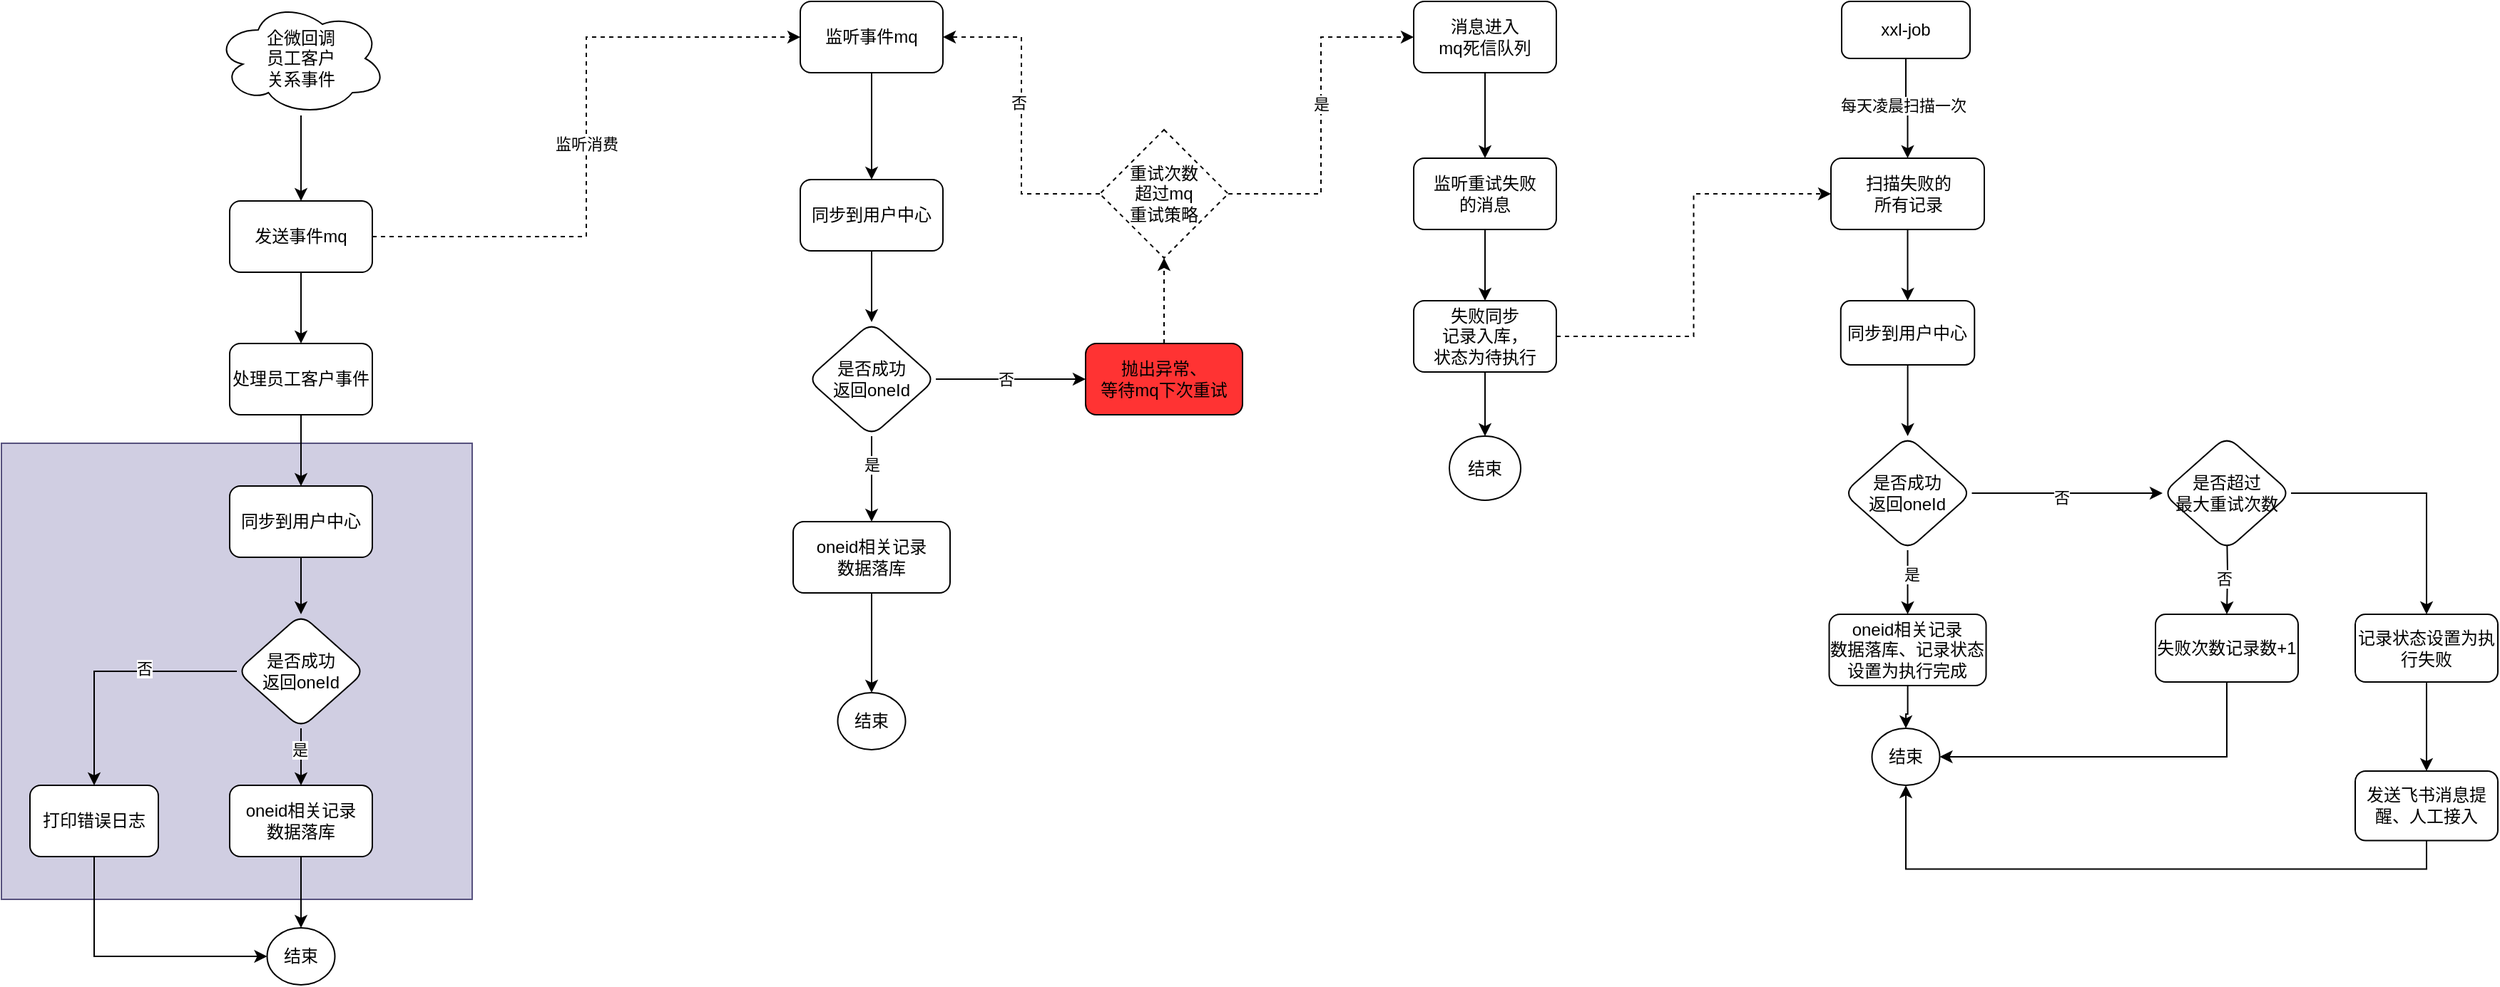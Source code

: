 <mxfile version="21.5.2" type="github">
  <diagram name="第 1 页" id="4JoTaoSx7be4t_oKLLkg">
    <mxGraphModel dx="1468" dy="2117" grid="1" gridSize="10" guides="1" tooltips="1" connect="1" arrows="1" fold="1" page="1" pageScale="1" pageWidth="827" pageHeight="1169" math="0" shadow="0">
      <root>
        <mxCell id="0" />
        <mxCell id="1" parent="0" />
        <mxCell id="UK_X4ILq6T3edC79J_2B-37" value="" style="rounded=0;whiteSpace=wrap;html=1;fillColor=#d0cee2;strokeColor=#56517e;" vertex="1" parent="1">
          <mxGeometry x="20" y="200" width="330" height="320" as="geometry" />
        </mxCell>
        <mxCell id="UK_X4ILq6T3edC79J_2B-8" style="edgeStyle=orthogonalEdgeStyle;rounded=0;orthogonalLoop=1;jettySize=auto;html=1;entryX=0.5;entryY=0;entryDx=0;entryDy=0;" edge="1" parent="1" source="UK_X4ILq6T3edC79J_2B-5" target="UK_X4ILq6T3edC79J_2B-9">
          <mxGeometry relative="1" as="geometry">
            <mxPoint x="230" y="320" as="targetPoint" />
          </mxGeometry>
        </mxCell>
        <mxCell id="UK_X4ILq6T3edC79J_2B-5" value="处理员工客户事件" style="rounded=1;whiteSpace=wrap;html=1;" vertex="1" parent="1">
          <mxGeometry x="180" y="130" width="100" height="50" as="geometry" />
        </mxCell>
        <mxCell id="UK_X4ILq6T3edC79J_2B-25" style="edgeStyle=orthogonalEdgeStyle;rounded=0;orthogonalLoop=1;jettySize=auto;html=1;entryX=0.5;entryY=0;entryDx=0;entryDy=0;" edge="1" parent="1" source="UK_X4ILq6T3edC79J_2B-6" target="UK_X4ILq6T3edC79J_2B-26">
          <mxGeometry relative="1" as="geometry">
            <mxPoint x="220" y="40" as="targetPoint" />
          </mxGeometry>
        </mxCell>
        <mxCell id="UK_X4ILq6T3edC79J_2B-6" value="企微回调&lt;br&gt;员工客户&lt;br&gt;关系事件" style="ellipse;shape=cloud;whiteSpace=wrap;html=1;" vertex="1" parent="1">
          <mxGeometry x="170" y="-110" width="120" height="80" as="geometry" />
        </mxCell>
        <mxCell id="UK_X4ILq6T3edC79J_2B-14" value="" style="edgeStyle=orthogonalEdgeStyle;rounded=0;orthogonalLoop=1;jettySize=auto;html=1;" edge="1" parent="1" source="UK_X4ILq6T3edC79J_2B-9" target="UK_X4ILq6T3edC79J_2B-13">
          <mxGeometry relative="1" as="geometry" />
        </mxCell>
        <mxCell id="UK_X4ILq6T3edC79J_2B-9" value="同步到用户中心" style="rounded=1;whiteSpace=wrap;html=1;" vertex="1" parent="1">
          <mxGeometry x="180" y="230" width="100" height="50" as="geometry" />
        </mxCell>
        <mxCell id="UK_X4ILq6T3edC79J_2B-16" value="" style="edgeStyle=orthogonalEdgeStyle;rounded=0;orthogonalLoop=1;jettySize=auto;html=1;" edge="1" parent="1" source="UK_X4ILq6T3edC79J_2B-13" target="UK_X4ILq6T3edC79J_2B-15">
          <mxGeometry relative="1" as="geometry" />
        </mxCell>
        <mxCell id="UK_X4ILq6T3edC79J_2B-17" value="是" style="edgeLabel;html=1;align=center;verticalAlign=middle;resizable=0;points=[];" vertex="1" connectable="0" parent="UK_X4ILq6T3edC79J_2B-16">
          <mxGeometry x="-0.28" y="-1" relative="1" as="geometry">
            <mxPoint as="offset" />
          </mxGeometry>
        </mxCell>
        <mxCell id="UK_X4ILq6T3edC79J_2B-19" value="" style="edgeStyle=orthogonalEdgeStyle;rounded=0;orthogonalLoop=1;jettySize=auto;html=1;" edge="1" parent="1" source="UK_X4ILq6T3edC79J_2B-13" target="UK_X4ILq6T3edC79J_2B-18">
          <mxGeometry relative="1" as="geometry" />
        </mxCell>
        <mxCell id="UK_X4ILq6T3edC79J_2B-23" value="否" style="edgeLabel;html=1;align=center;verticalAlign=middle;resizable=0;points=[];" vertex="1" connectable="0" parent="UK_X4ILq6T3edC79J_2B-19">
          <mxGeometry x="-0.273" y="-2" relative="1" as="geometry">
            <mxPoint as="offset" />
          </mxGeometry>
        </mxCell>
        <mxCell id="UK_X4ILq6T3edC79J_2B-13" value="是否成功&lt;br&gt;返回oneId" style="rhombus;whiteSpace=wrap;html=1;rounded=1;" vertex="1" parent="1">
          <mxGeometry x="185" y="320" width="90" height="80" as="geometry" />
        </mxCell>
        <mxCell id="UK_X4ILq6T3edC79J_2B-21" value="" style="edgeStyle=orthogonalEdgeStyle;rounded=0;orthogonalLoop=1;jettySize=auto;html=1;" edge="1" parent="1" source="UK_X4ILq6T3edC79J_2B-15" target="UK_X4ILq6T3edC79J_2B-20">
          <mxGeometry relative="1" as="geometry" />
        </mxCell>
        <mxCell id="UK_X4ILq6T3edC79J_2B-15" value="oneid相关记录&lt;br&gt;数据落库" style="whiteSpace=wrap;html=1;rounded=1;" vertex="1" parent="1">
          <mxGeometry x="180" y="440" width="100" height="50" as="geometry" />
        </mxCell>
        <mxCell id="UK_X4ILq6T3edC79J_2B-22" style="edgeStyle=orthogonalEdgeStyle;rounded=0;orthogonalLoop=1;jettySize=auto;html=1;entryX=0;entryY=0.5;entryDx=0;entryDy=0;exitX=0.5;exitY=1;exitDx=0;exitDy=0;" edge="1" parent="1" source="UK_X4ILq6T3edC79J_2B-18" target="UK_X4ILq6T3edC79J_2B-20">
          <mxGeometry relative="1" as="geometry" />
        </mxCell>
        <mxCell id="UK_X4ILq6T3edC79J_2B-18" value="打印错误日志" style="whiteSpace=wrap;html=1;rounded=1;" vertex="1" parent="1">
          <mxGeometry x="40" y="440" width="90" height="50" as="geometry" />
        </mxCell>
        <mxCell id="UK_X4ILq6T3edC79J_2B-20" value="结束" style="ellipse;whiteSpace=wrap;html=1;rounded=1;" vertex="1" parent="1">
          <mxGeometry x="206.25" y="540" width="47.5" height="40" as="geometry" />
        </mxCell>
        <mxCell id="UK_X4ILq6T3edC79J_2B-27" style="edgeStyle=orthogonalEdgeStyle;rounded=0;orthogonalLoop=1;jettySize=auto;html=1;entryX=0.5;entryY=0;entryDx=0;entryDy=0;" edge="1" parent="1" source="UK_X4ILq6T3edC79J_2B-26" target="UK_X4ILq6T3edC79J_2B-5">
          <mxGeometry relative="1" as="geometry" />
        </mxCell>
        <mxCell id="UK_X4ILq6T3edC79J_2B-34" style="edgeStyle=orthogonalEdgeStyle;rounded=0;orthogonalLoop=1;jettySize=auto;html=1;entryX=0;entryY=0.5;entryDx=0;entryDy=0;dashed=1;" edge="1" parent="1" source="UK_X4ILq6T3edC79J_2B-26" target="UK_X4ILq6T3edC79J_2B-32">
          <mxGeometry relative="1" as="geometry" />
        </mxCell>
        <mxCell id="UK_X4ILq6T3edC79J_2B-35" value="监听消费" style="edgeLabel;html=1;align=center;verticalAlign=middle;resizable=0;points=[];" vertex="1" connectable="0" parent="UK_X4ILq6T3edC79J_2B-34">
          <mxGeometry x="-0.021" relative="1" as="geometry">
            <mxPoint as="offset" />
          </mxGeometry>
        </mxCell>
        <mxCell id="UK_X4ILq6T3edC79J_2B-26" value="发送事件mq" style="rounded=1;whiteSpace=wrap;html=1;" vertex="1" parent="1">
          <mxGeometry x="180" y="30" width="100" height="50" as="geometry" />
        </mxCell>
        <mxCell id="UK_X4ILq6T3edC79J_2B-38" style="edgeStyle=orthogonalEdgeStyle;rounded=0;orthogonalLoop=1;jettySize=auto;html=1;" edge="1" parent="1" source="UK_X4ILq6T3edC79J_2B-32" target="UK_X4ILq6T3edC79J_2B-39">
          <mxGeometry relative="1" as="geometry">
            <mxPoint x="630" y="65" as="targetPoint" />
          </mxGeometry>
        </mxCell>
        <mxCell id="UK_X4ILq6T3edC79J_2B-32" value="监听事件mq" style="rounded=1;whiteSpace=wrap;html=1;" vertex="1" parent="1">
          <mxGeometry x="580" y="-110" width="100" height="50" as="geometry" />
        </mxCell>
        <mxCell id="UK_X4ILq6T3edC79J_2B-41" value="" style="edgeStyle=orthogonalEdgeStyle;rounded=0;orthogonalLoop=1;jettySize=auto;html=1;entryX=0.5;entryY=0;entryDx=0;entryDy=0;" edge="1" parent="1" source="UK_X4ILq6T3edC79J_2B-39" target="UK_X4ILq6T3edC79J_2B-42">
          <mxGeometry relative="1" as="geometry">
            <mxPoint x="630" y="140" as="targetPoint" />
          </mxGeometry>
        </mxCell>
        <mxCell id="UK_X4ILq6T3edC79J_2B-39" value="同步到用户中心" style="rounded=1;whiteSpace=wrap;html=1;" vertex="1" parent="1">
          <mxGeometry x="580" y="15" width="100" height="50" as="geometry" />
        </mxCell>
        <mxCell id="UK_X4ILq6T3edC79J_2B-45" value="" style="edgeStyle=orthogonalEdgeStyle;rounded=0;orthogonalLoop=1;jettySize=auto;html=1;" edge="1" parent="1" source="UK_X4ILq6T3edC79J_2B-42" target="UK_X4ILq6T3edC79J_2B-44">
          <mxGeometry relative="1" as="geometry" />
        </mxCell>
        <mxCell id="UK_X4ILq6T3edC79J_2B-46" value="是" style="edgeLabel;html=1;align=center;verticalAlign=middle;resizable=0;points=[];" vertex="1" connectable="0" parent="UK_X4ILq6T3edC79J_2B-45">
          <mxGeometry x="-0.343" relative="1" as="geometry">
            <mxPoint as="offset" />
          </mxGeometry>
        </mxCell>
        <mxCell id="UK_X4ILq6T3edC79J_2B-56" style="edgeStyle=orthogonalEdgeStyle;rounded=0;orthogonalLoop=1;jettySize=auto;html=1;" edge="1" parent="1" source="UK_X4ILq6T3edC79J_2B-42" target="UK_X4ILq6T3edC79J_2B-48">
          <mxGeometry relative="1" as="geometry" />
        </mxCell>
        <mxCell id="UK_X4ILq6T3edC79J_2B-57" value="否" style="edgeLabel;html=1;align=center;verticalAlign=middle;resizable=0;points=[];" vertex="1" connectable="0" parent="UK_X4ILq6T3edC79J_2B-56">
          <mxGeometry x="-0.067" relative="1" as="geometry">
            <mxPoint as="offset" />
          </mxGeometry>
        </mxCell>
        <mxCell id="UK_X4ILq6T3edC79J_2B-42" value="是否成功&lt;br&gt;返回oneId" style="rhombus;whiteSpace=wrap;html=1;rounded=1;" vertex="1" parent="1">
          <mxGeometry x="585" y="115" width="90" height="80" as="geometry" />
        </mxCell>
        <mxCell id="UK_X4ILq6T3edC79J_2B-50" style="edgeStyle=orthogonalEdgeStyle;rounded=0;orthogonalLoop=1;jettySize=auto;html=1;" edge="1" parent="1" source="UK_X4ILq6T3edC79J_2B-44" target="UK_X4ILq6T3edC79J_2B-49">
          <mxGeometry relative="1" as="geometry" />
        </mxCell>
        <mxCell id="UK_X4ILq6T3edC79J_2B-44" value="oneid相关记录&lt;br&gt;数据落库" style="whiteSpace=wrap;html=1;rounded=1;" vertex="1" parent="1">
          <mxGeometry x="575" y="255" width="110" height="50" as="geometry" />
        </mxCell>
        <mxCell id="UK_X4ILq6T3edC79J_2B-61" style="edgeStyle=orthogonalEdgeStyle;rounded=0;orthogonalLoop=1;jettySize=auto;html=1;entryX=0.5;entryY=1;entryDx=0;entryDy=0;dashed=1;" edge="1" parent="1" source="UK_X4ILq6T3edC79J_2B-48" target="UK_X4ILq6T3edC79J_2B-63">
          <mxGeometry relative="1" as="geometry">
            <mxPoint x="805" y="60" as="targetPoint" />
          </mxGeometry>
        </mxCell>
        <mxCell id="UK_X4ILq6T3edC79J_2B-48" value="抛出异常、&lt;br&gt;等待mq下次重试" style="whiteSpace=wrap;html=1;rounded=1;fillColor=#FF3333;" vertex="1" parent="1">
          <mxGeometry x="780" y="130" width="110" height="50" as="geometry" />
        </mxCell>
        <mxCell id="UK_X4ILq6T3edC79J_2B-49" value="结束" style="ellipse;whiteSpace=wrap;html=1;rounded=1;" vertex="1" parent="1">
          <mxGeometry x="606.25" y="375" width="47.5" height="40" as="geometry" />
        </mxCell>
        <mxCell id="UK_X4ILq6T3edC79J_2B-65" style="edgeStyle=orthogonalEdgeStyle;rounded=0;orthogonalLoop=1;jettySize=auto;html=1;entryX=1;entryY=0.5;entryDx=0;entryDy=0;dashed=1;" edge="1" parent="1" source="UK_X4ILq6T3edC79J_2B-63" target="UK_X4ILq6T3edC79J_2B-32">
          <mxGeometry relative="1" as="geometry" />
        </mxCell>
        <mxCell id="UK_X4ILq6T3edC79J_2B-66" value="否" style="edgeLabel;html=1;align=center;verticalAlign=middle;resizable=0;points=[];" vertex="1" connectable="0" parent="UK_X4ILq6T3edC79J_2B-65">
          <mxGeometry x="0.084" y="2" relative="1" as="geometry">
            <mxPoint as="offset" />
          </mxGeometry>
        </mxCell>
        <mxCell id="UK_X4ILq6T3edC79J_2B-67" style="edgeStyle=orthogonalEdgeStyle;rounded=0;orthogonalLoop=1;jettySize=auto;html=1;entryX=0;entryY=0.5;entryDx=0;entryDy=0;dashed=1;" edge="1" parent="1" source="UK_X4ILq6T3edC79J_2B-63" target="UK_X4ILq6T3edC79J_2B-68">
          <mxGeometry relative="1" as="geometry">
            <mxPoint x="930" y="-100" as="targetPoint" />
          </mxGeometry>
        </mxCell>
        <mxCell id="UK_X4ILq6T3edC79J_2B-69" value="是" style="edgeLabel;html=1;align=center;verticalAlign=middle;resizable=0;points=[];" vertex="1" connectable="0" parent="UK_X4ILq6T3edC79J_2B-67">
          <mxGeometry x="0.067" relative="1" as="geometry">
            <mxPoint as="offset" />
          </mxGeometry>
        </mxCell>
        <mxCell id="UK_X4ILq6T3edC79J_2B-63" value="重试次数&lt;br style=&quot;border-color: var(--border-color);&quot;&gt;超过mq&lt;br&gt;重试策略" style="rhombus;whiteSpace=wrap;html=1;dashed=1;" vertex="1" parent="1">
          <mxGeometry x="790" y="-20" width="90" height="90" as="geometry" />
        </mxCell>
        <mxCell id="UK_X4ILq6T3edC79J_2B-71" style="edgeStyle=orthogonalEdgeStyle;rounded=0;orthogonalLoop=1;jettySize=auto;html=1;" edge="1" parent="1" source="UK_X4ILq6T3edC79J_2B-68" target="UK_X4ILq6T3edC79J_2B-70">
          <mxGeometry relative="1" as="geometry" />
        </mxCell>
        <mxCell id="UK_X4ILq6T3edC79J_2B-68" value="消息进入&lt;br&gt;mq死信队列" style="rounded=1;whiteSpace=wrap;html=1;" vertex="1" parent="1">
          <mxGeometry x="1010" y="-110" width="100" height="50" as="geometry" />
        </mxCell>
        <mxCell id="UK_X4ILq6T3edC79J_2B-73" value="" style="edgeStyle=orthogonalEdgeStyle;rounded=0;orthogonalLoop=1;jettySize=auto;html=1;" edge="1" parent="1" source="UK_X4ILq6T3edC79J_2B-70" target="UK_X4ILq6T3edC79J_2B-72">
          <mxGeometry relative="1" as="geometry" />
        </mxCell>
        <mxCell id="UK_X4ILq6T3edC79J_2B-70" value="监听重试失败&lt;br&gt;的消息" style="rounded=1;whiteSpace=wrap;html=1;" vertex="1" parent="1">
          <mxGeometry x="1010" width="100" height="50" as="geometry" />
        </mxCell>
        <mxCell id="UK_X4ILq6T3edC79J_2B-76" value="" style="edgeStyle=orthogonalEdgeStyle;rounded=0;orthogonalLoop=1;jettySize=auto;html=1;" edge="1" parent="1" source="UK_X4ILq6T3edC79J_2B-72" target="UK_X4ILq6T3edC79J_2B-75">
          <mxGeometry relative="1" as="geometry" />
        </mxCell>
        <mxCell id="UK_X4ILq6T3edC79J_2B-112" style="edgeStyle=orthogonalEdgeStyle;rounded=0;orthogonalLoop=1;jettySize=auto;html=1;entryX=0;entryY=0.5;entryDx=0;entryDy=0;dashed=1;" edge="1" parent="1" source="UK_X4ILq6T3edC79J_2B-72" target="UK_X4ILq6T3edC79J_2B-79">
          <mxGeometry relative="1" as="geometry" />
        </mxCell>
        <mxCell id="UK_X4ILq6T3edC79J_2B-72" value="失败同步&lt;br&gt;记录入库，&lt;br&gt;状态为待执行" style="whiteSpace=wrap;html=1;rounded=1;" vertex="1" parent="1">
          <mxGeometry x="1010" y="100" width="100" height="50" as="geometry" />
        </mxCell>
        <mxCell id="UK_X4ILq6T3edC79J_2B-75" value="结束" style="ellipse;whiteSpace=wrap;html=1;rounded=1;" vertex="1" parent="1">
          <mxGeometry x="1035" y="195" width="50" height="45" as="geometry" />
        </mxCell>
        <mxCell id="UK_X4ILq6T3edC79J_2B-80" value="" style="edgeStyle=orthogonalEdgeStyle;rounded=0;orthogonalLoop=1;jettySize=auto;html=1;" edge="1" parent="1" source="UK_X4ILq6T3edC79J_2B-78" target="UK_X4ILq6T3edC79J_2B-79">
          <mxGeometry relative="1" as="geometry" />
        </mxCell>
        <mxCell id="UK_X4ILq6T3edC79J_2B-81" value="每天凌晨扫描一次" style="edgeLabel;html=1;align=center;verticalAlign=middle;resizable=0;points=[];" vertex="1" connectable="0" parent="UK_X4ILq6T3edC79J_2B-80">
          <mxGeometry x="-0.086" y="-2" relative="1" as="geometry">
            <mxPoint as="offset" />
          </mxGeometry>
        </mxCell>
        <mxCell id="UK_X4ILq6T3edC79J_2B-78" value="xxl-job" style="rounded=1;whiteSpace=wrap;html=1;" vertex="1" parent="1">
          <mxGeometry x="1310" y="-110" width="90" height="40" as="geometry" />
        </mxCell>
        <mxCell id="UK_X4ILq6T3edC79J_2B-83" value="" style="edgeStyle=orthogonalEdgeStyle;rounded=0;orthogonalLoop=1;jettySize=auto;html=1;" edge="1" parent="1" source="UK_X4ILq6T3edC79J_2B-79" target="UK_X4ILq6T3edC79J_2B-82">
          <mxGeometry relative="1" as="geometry" />
        </mxCell>
        <mxCell id="UK_X4ILq6T3edC79J_2B-79" value="扫描失败的&lt;br&gt;所有记录" style="whiteSpace=wrap;html=1;rounded=1;" vertex="1" parent="1">
          <mxGeometry x="1302.5" width="107.5" height="50" as="geometry" />
        </mxCell>
        <mxCell id="UK_X4ILq6T3edC79J_2B-87" value="" style="edgeStyle=orthogonalEdgeStyle;rounded=0;orthogonalLoop=1;jettySize=auto;html=1;" edge="1" parent="1" source="UK_X4ILq6T3edC79J_2B-82" target="UK_X4ILq6T3edC79J_2B-88">
          <mxGeometry relative="1" as="geometry">
            <mxPoint x="1356.3" y="195" as="targetPoint" />
          </mxGeometry>
        </mxCell>
        <mxCell id="UK_X4ILq6T3edC79J_2B-82" value="同步到用户中心" style="whiteSpace=wrap;html=1;rounded=1;" vertex="1" parent="1">
          <mxGeometry x="1309.38" y="100" width="93.75" height="45" as="geometry" />
        </mxCell>
        <mxCell id="UK_X4ILq6T3edC79J_2B-90" value="" style="edgeStyle=orthogonalEdgeStyle;rounded=0;orthogonalLoop=1;jettySize=auto;html=1;entryX=0.5;entryY=0;entryDx=0;entryDy=0;" edge="1" parent="1" source="UK_X4ILq6T3edC79J_2B-88" target="UK_X4ILq6T3edC79J_2B-91">
          <mxGeometry relative="1" as="geometry">
            <mxPoint x="1356.3" y="300" as="targetPoint" />
          </mxGeometry>
        </mxCell>
        <mxCell id="UK_X4ILq6T3edC79J_2B-113" value="是" style="edgeLabel;html=1;align=center;verticalAlign=middle;resizable=0;points=[];" vertex="1" connectable="0" parent="UK_X4ILq6T3edC79J_2B-90">
          <mxGeometry x="-0.244" y="2" relative="1" as="geometry">
            <mxPoint as="offset" />
          </mxGeometry>
        </mxCell>
        <mxCell id="UK_X4ILq6T3edC79J_2B-96" value="" style="edgeStyle=orthogonalEdgeStyle;rounded=0;orthogonalLoop=1;jettySize=auto;html=1;" edge="1" parent="1" source="UK_X4ILq6T3edC79J_2B-88" target="UK_X4ILq6T3edC79J_2B-103">
          <mxGeometry relative="1" as="geometry">
            <mxPoint x="1530" y="235" as="targetPoint" />
          </mxGeometry>
        </mxCell>
        <mxCell id="UK_X4ILq6T3edC79J_2B-97" value="否" style="edgeLabel;html=1;align=center;verticalAlign=middle;resizable=0;points=[];" vertex="1" connectable="0" parent="UK_X4ILq6T3edC79J_2B-96">
          <mxGeometry x="-0.067" y="-3" relative="1" as="geometry">
            <mxPoint as="offset" />
          </mxGeometry>
        </mxCell>
        <mxCell id="UK_X4ILq6T3edC79J_2B-88" value="是否成功&lt;br&gt;返回oneId" style="rhombus;whiteSpace=wrap;html=1;rounded=1;" vertex="1" parent="1">
          <mxGeometry x="1311.26" y="195" width="90" height="80" as="geometry" />
        </mxCell>
        <mxCell id="UK_X4ILq6T3edC79J_2B-94" value="" style="edgeStyle=orthogonalEdgeStyle;rounded=0;orthogonalLoop=1;jettySize=auto;html=1;" edge="1" parent="1" source="UK_X4ILq6T3edC79J_2B-91" target="UK_X4ILq6T3edC79J_2B-93">
          <mxGeometry relative="1" as="geometry" />
        </mxCell>
        <mxCell id="UK_X4ILq6T3edC79J_2B-91" value="oneid相关记录&lt;br&gt;数据落库、记录状态设置为执行完成" style="whiteSpace=wrap;html=1;rounded=1;" vertex="1" parent="1">
          <mxGeometry x="1301.26" y="320" width="110" height="50" as="geometry" />
        </mxCell>
        <mxCell id="UK_X4ILq6T3edC79J_2B-93" value="结束" style="ellipse;whiteSpace=wrap;html=1;rounded=1;" vertex="1" parent="1">
          <mxGeometry x="1331.25" y="400" width="47.5" height="40" as="geometry" />
        </mxCell>
        <mxCell id="UK_X4ILq6T3edC79J_2B-104" style="edgeStyle=orthogonalEdgeStyle;rounded=0;orthogonalLoop=1;jettySize=auto;html=1;entryX=1;entryY=0.5;entryDx=0;entryDy=0;" edge="1" parent="1" source="UK_X4ILq6T3edC79J_2B-100" target="UK_X4ILq6T3edC79J_2B-93">
          <mxGeometry relative="1" as="geometry">
            <Array as="points">
              <mxPoint x="1580" y="420" />
            </Array>
          </mxGeometry>
        </mxCell>
        <mxCell id="UK_X4ILq6T3edC79J_2B-100" value="失败次数记录数+1" style="whiteSpace=wrap;html=1;rounded=1;" vertex="1" parent="1">
          <mxGeometry x="1530" y="320" width="100" height="47.5" as="geometry" />
        </mxCell>
        <mxCell id="UK_X4ILq6T3edC79J_2B-102" style="edgeStyle=orthogonalEdgeStyle;rounded=0;orthogonalLoop=1;jettySize=auto;html=1;" edge="1" parent="1" target="UK_X4ILq6T3edC79J_2B-100">
          <mxGeometry relative="1" as="geometry">
            <mxPoint x="1580" y="258.75" as="sourcePoint" />
          </mxGeometry>
        </mxCell>
        <mxCell id="UK_X4ILq6T3edC79J_2B-105" value="否" style="edgeLabel;html=1;align=center;verticalAlign=middle;resizable=0;points=[];" vertex="1" connectable="0" parent="UK_X4ILq6T3edC79J_2B-102">
          <mxGeometry x="0.206" y="-2" relative="1" as="geometry">
            <mxPoint as="offset" />
          </mxGeometry>
        </mxCell>
        <mxCell id="UK_X4ILq6T3edC79J_2B-106" style="edgeStyle=orthogonalEdgeStyle;rounded=0;orthogonalLoop=1;jettySize=auto;html=1;entryX=0.5;entryY=0;entryDx=0;entryDy=0;" edge="1" parent="1" source="UK_X4ILq6T3edC79J_2B-103" target="UK_X4ILq6T3edC79J_2B-107">
          <mxGeometry relative="1" as="geometry">
            <mxPoint x="1720" y="235" as="targetPoint" />
          </mxGeometry>
        </mxCell>
        <mxCell id="UK_X4ILq6T3edC79J_2B-103" value="是否超过&lt;br&gt;最大重试次数" style="rhombus;whiteSpace=wrap;html=1;rounded=1;" vertex="1" parent="1">
          <mxGeometry x="1535.0" y="195" width="90" height="80" as="geometry" />
        </mxCell>
        <mxCell id="UK_X4ILq6T3edC79J_2B-109" value="" style="edgeStyle=orthogonalEdgeStyle;rounded=0;orthogonalLoop=1;jettySize=auto;html=1;" edge="1" parent="1" source="UK_X4ILq6T3edC79J_2B-107" target="UK_X4ILq6T3edC79J_2B-108">
          <mxGeometry relative="1" as="geometry" />
        </mxCell>
        <mxCell id="UK_X4ILq6T3edC79J_2B-107" value="记录状态设置为执行失败" style="whiteSpace=wrap;html=1;rounded=1;" vertex="1" parent="1">
          <mxGeometry x="1670" y="320" width="100" height="47.5" as="geometry" />
        </mxCell>
        <mxCell id="UK_X4ILq6T3edC79J_2B-111" style="edgeStyle=orthogonalEdgeStyle;rounded=0;orthogonalLoop=1;jettySize=auto;html=1;entryX=0.5;entryY=1;entryDx=0;entryDy=0;exitX=0.5;exitY=1;exitDx=0;exitDy=0;" edge="1" parent="1" source="UK_X4ILq6T3edC79J_2B-108" target="UK_X4ILq6T3edC79J_2B-93">
          <mxGeometry relative="1" as="geometry" />
        </mxCell>
        <mxCell id="UK_X4ILq6T3edC79J_2B-108" value="发送飞书消息提醒、人工接入" style="whiteSpace=wrap;html=1;rounded=1;" vertex="1" parent="1">
          <mxGeometry x="1670" y="430" width="100" height="48.75" as="geometry" />
        </mxCell>
      </root>
    </mxGraphModel>
  </diagram>
</mxfile>
